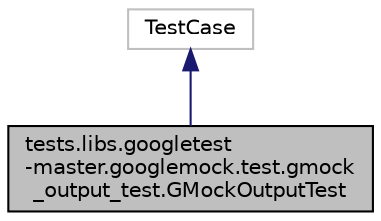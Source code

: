 digraph "tests.libs.googletest-master.googlemock.test.gmock_output_test.GMockOutputTest"
{
  edge [fontname="Helvetica",fontsize="10",labelfontname="Helvetica",labelfontsize="10"];
  node [fontname="Helvetica",fontsize="10",shape=record];
  Node0 [label="tests.libs.googletest\l-master.googlemock.test.gmock\l_output_test.GMockOutputTest",height=0.2,width=0.4,color="black", fillcolor="grey75", style="filled", fontcolor="black"];
  Node1 -> Node0 [dir="back",color="midnightblue",fontsize="10",style="solid"];
  Node1 [label="TestCase",height=0.2,width=0.4,color="grey75", fillcolor="white", style="filled"];
}
